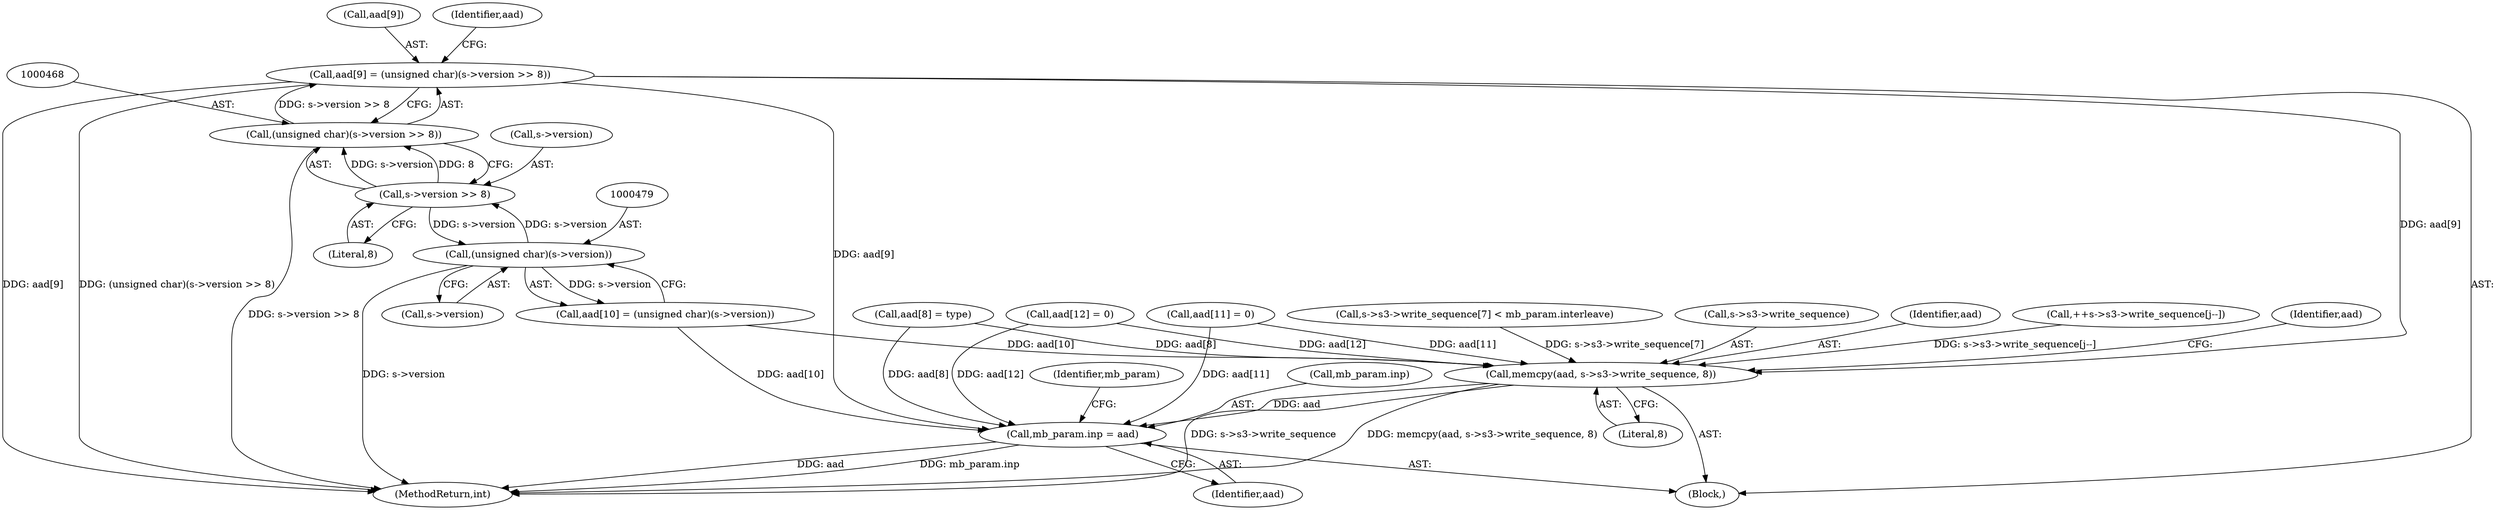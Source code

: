 digraph "0_openssl_77c77f0a1b9f15b869ca3342186dfbedd1119d0e@array" {
"1000463" [label="(Call,aad[9] = (unsigned char)(s->version >> 8))"];
"1000467" [label="(Call,(unsigned char)(s->version >> 8))"];
"1000469" [label="(Call,s->version >> 8)"];
"1000478" [label="(Call,(unsigned char)(s->version))"];
"1000450" [label="(Call,memcpy(aad, s->s3->write_sequence, 8))"];
"1000498" [label="(Call,mb_param.inp = aad)"];
"1000498" [label="(Call,mb_param.inp = aad)"];
"1000589" [label="(Call,s->s3->write_sequence[7] < mb_param.interleave)"];
"1000450" [label="(Call,memcpy(aad, s->s3->write_sequence, 8))"];
"1000505" [label="(Identifier,mb_param)"];
"1000474" [label="(Call,aad[10] = (unsigned char)(s->version))"];
"1000452" [label="(Call,s->s3->write_sequence)"];
"1000457" [label="(Literal,8)"];
"1000488" [label="(Call,aad[12] = 0)"];
"1000480" [label="(Call,s->version)"];
"1000458" [label="(Call,aad[8] = type)"];
"1000464" [label="(Call,aad[9])"];
"1000856" [label="(MethodReturn,int)"];
"1000451" [label="(Identifier,aad)"];
"1000502" [label="(Identifier,aad)"];
"1000470" [label="(Call,s->version)"];
"1000476" [label="(Identifier,aad)"];
"1000463" [label="(Call,aad[9] = (unsigned char)(s->version >> 8))"];
"1000499" [label="(Call,mb_param.inp)"];
"1000469" [label="(Call,s->version >> 8)"];
"1000473" [label="(Literal,8)"];
"1000467" [label="(Call,(unsigned char)(s->version >> 8))"];
"1000483" [label="(Call,aad[11] = 0)"];
"1000382" [label="(Block,)"];
"1000478" [label="(Call,(unsigned char)(s->version))"];
"1000611" [label="(Call,++s->s3->write_sequence[j--])"];
"1000460" [label="(Identifier,aad)"];
"1000463" -> "1000382"  [label="AST: "];
"1000463" -> "1000467"  [label="CFG: "];
"1000464" -> "1000463"  [label="AST: "];
"1000467" -> "1000463"  [label="AST: "];
"1000476" -> "1000463"  [label="CFG: "];
"1000463" -> "1000856"  [label="DDG: (unsigned char)(s->version >> 8)"];
"1000463" -> "1000856"  [label="DDG: aad[9]"];
"1000463" -> "1000450"  [label="DDG: aad[9]"];
"1000467" -> "1000463"  [label="DDG: s->version >> 8"];
"1000463" -> "1000498"  [label="DDG: aad[9]"];
"1000467" -> "1000469"  [label="CFG: "];
"1000468" -> "1000467"  [label="AST: "];
"1000469" -> "1000467"  [label="AST: "];
"1000467" -> "1000856"  [label="DDG: s->version >> 8"];
"1000469" -> "1000467"  [label="DDG: s->version"];
"1000469" -> "1000467"  [label="DDG: 8"];
"1000469" -> "1000473"  [label="CFG: "];
"1000470" -> "1000469"  [label="AST: "];
"1000473" -> "1000469"  [label="AST: "];
"1000478" -> "1000469"  [label="DDG: s->version"];
"1000469" -> "1000478"  [label="DDG: s->version"];
"1000478" -> "1000474"  [label="AST: "];
"1000478" -> "1000480"  [label="CFG: "];
"1000479" -> "1000478"  [label="AST: "];
"1000480" -> "1000478"  [label="AST: "];
"1000474" -> "1000478"  [label="CFG: "];
"1000478" -> "1000856"  [label="DDG: s->version"];
"1000478" -> "1000474"  [label="DDG: s->version"];
"1000450" -> "1000382"  [label="AST: "];
"1000450" -> "1000457"  [label="CFG: "];
"1000451" -> "1000450"  [label="AST: "];
"1000452" -> "1000450"  [label="AST: "];
"1000457" -> "1000450"  [label="AST: "];
"1000460" -> "1000450"  [label="CFG: "];
"1000450" -> "1000856"  [label="DDG: memcpy(aad, s->s3->write_sequence, 8)"];
"1000450" -> "1000856"  [label="DDG: s->s3->write_sequence"];
"1000458" -> "1000450"  [label="DDG: aad[8]"];
"1000488" -> "1000450"  [label="DDG: aad[12]"];
"1000474" -> "1000450"  [label="DDG: aad[10]"];
"1000483" -> "1000450"  [label="DDG: aad[11]"];
"1000589" -> "1000450"  [label="DDG: s->s3->write_sequence[7]"];
"1000611" -> "1000450"  [label="DDG: s->s3->write_sequence[j--]"];
"1000450" -> "1000498"  [label="DDG: aad"];
"1000498" -> "1000382"  [label="AST: "];
"1000498" -> "1000502"  [label="CFG: "];
"1000499" -> "1000498"  [label="AST: "];
"1000502" -> "1000498"  [label="AST: "];
"1000505" -> "1000498"  [label="CFG: "];
"1000498" -> "1000856"  [label="DDG: aad"];
"1000498" -> "1000856"  [label="DDG: mb_param.inp"];
"1000458" -> "1000498"  [label="DDG: aad[8]"];
"1000488" -> "1000498"  [label="DDG: aad[12]"];
"1000474" -> "1000498"  [label="DDG: aad[10]"];
"1000483" -> "1000498"  [label="DDG: aad[11]"];
}
